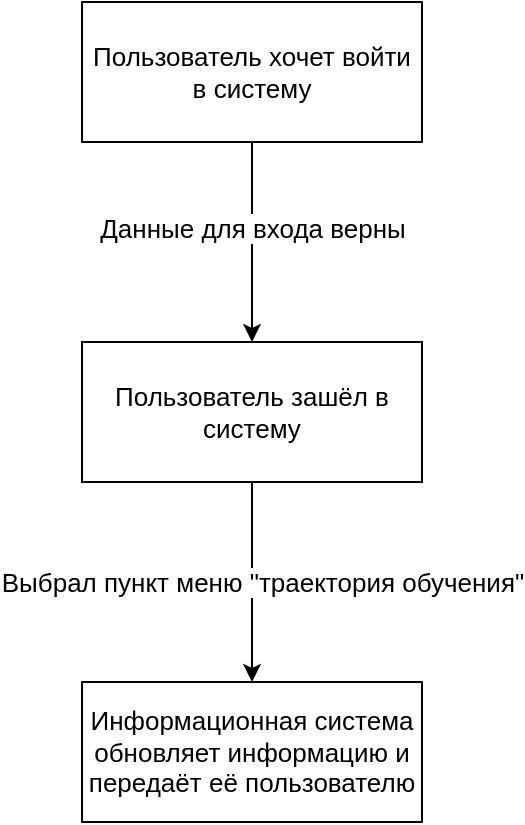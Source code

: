 <mxfile version="20.6.0" type="github">
  <diagram id="FgSPyrW8YWZJVUK0LVxE" name="Страница 1">
    <mxGraphModel dx="539" dy="448" grid="1" gridSize="10" guides="1" tooltips="1" connect="1" arrows="1" fold="1" page="1" pageScale="1" pageWidth="827" pageHeight="1169" math="0" shadow="0">
      <root>
        <mxCell id="0" />
        <mxCell id="1" parent="0" />
        <mxCell id="nH5JKMYqyVp9ASunKMv9-3" style="edgeStyle=orthogonalEdgeStyle;rounded=0;orthogonalLoop=1;jettySize=auto;html=1;exitX=0.5;exitY=1;exitDx=0;exitDy=0;entryX=0.5;entryY=0;entryDx=0;entryDy=0;fontSize=13;" edge="1" parent="1" source="nH5JKMYqyVp9ASunKMv9-1" target="nH5JKMYqyVp9ASunKMv9-2">
          <mxGeometry relative="1" as="geometry" />
        </mxCell>
        <mxCell id="nH5JKMYqyVp9ASunKMv9-4" value="Данные для входа верны" style="edgeLabel;html=1;align=center;verticalAlign=middle;resizable=0;points=[];fontSize=13;" vertex="1" connectable="0" parent="nH5JKMYqyVp9ASunKMv9-3">
          <mxGeometry x="-0.293" relative="1" as="geometry">
            <mxPoint y="7" as="offset" />
          </mxGeometry>
        </mxCell>
        <mxCell id="nH5JKMYqyVp9ASunKMv9-1" value="&lt;font style=&quot;font-size: 13px;&quot;&gt;Пользователь хочет войти в систему&lt;/font&gt;" style="rounded=0;whiteSpace=wrap;html=1;" vertex="1" parent="1">
          <mxGeometry x="270" y="60" width="170" height="70" as="geometry" />
        </mxCell>
        <mxCell id="nH5JKMYqyVp9ASunKMv9-6" value="Выбрал пункт меню &quot;траектория обучения&quot;" style="edgeStyle=orthogonalEdgeStyle;rounded=0;orthogonalLoop=1;jettySize=auto;html=1;exitX=0.5;exitY=1;exitDx=0;exitDy=0;entryX=0.5;entryY=0;entryDx=0;entryDy=0;fontSize=13;" edge="1" parent="1" source="nH5JKMYqyVp9ASunKMv9-2" target="nH5JKMYqyVp9ASunKMv9-5">
          <mxGeometry y="5" relative="1" as="geometry">
            <mxPoint as="offset" />
          </mxGeometry>
        </mxCell>
        <mxCell id="nH5JKMYqyVp9ASunKMv9-2" value="&lt;font style=&quot;font-size: 13px;&quot;&gt;Пользователь зашёл в систему&lt;/font&gt;" style="rounded=0;whiteSpace=wrap;html=1;" vertex="1" parent="1">
          <mxGeometry x="270" y="230" width="170" height="70" as="geometry" />
        </mxCell>
        <mxCell id="nH5JKMYqyVp9ASunKMv9-5" value="&lt;font style=&quot;font-size: 13px;&quot;&gt;Информационная система обновляет информацию и передаёт её пользователю&lt;/font&gt;" style="rounded=0;whiteSpace=wrap;html=1;" vertex="1" parent="1">
          <mxGeometry x="270" y="400" width="170" height="70" as="geometry" />
        </mxCell>
      </root>
    </mxGraphModel>
  </diagram>
</mxfile>
